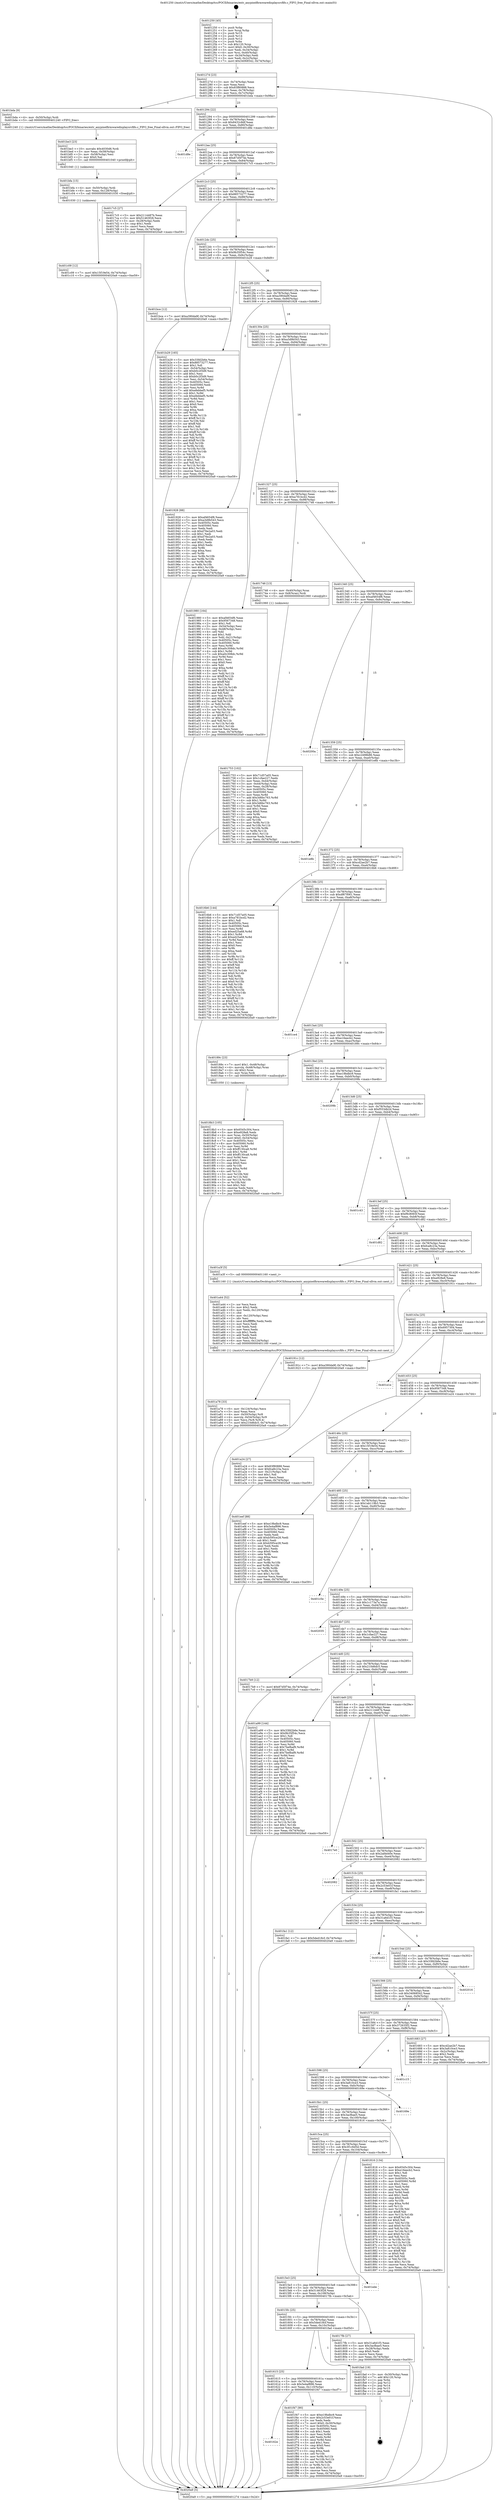 digraph "0x401250" {
  label = "0x401250 (/mnt/c/Users/mathe/Desktop/tcc/POCII/binaries/extr_anypixelfirmwaredisplaysrcfifo.c_FIFO_free_Final-ollvm.out::main(0))"
  labelloc = "t"
  node[shape=record]

  Entry [label="",width=0.3,height=0.3,shape=circle,fillcolor=black,style=filled]
  "0x40127d" [label="{
     0x40127d [23]\l
     | [instrs]\l
     &nbsp;&nbsp;0x40127d \<+3\>: mov -0x74(%rbp),%eax\l
     &nbsp;&nbsp;0x401280 \<+2\>: mov %eax,%ecx\l
     &nbsp;&nbsp;0x401282 \<+6\>: sub $0x83f80888,%ecx\l
     &nbsp;&nbsp;0x401288 \<+3\>: mov %eax,-0x78(%rbp)\l
     &nbsp;&nbsp;0x40128b \<+3\>: mov %ecx,-0x7c(%rbp)\l
     &nbsp;&nbsp;0x40128e \<+6\>: je 0000000000401bda \<main+0x98a\>\l
  }"]
  "0x401bda" [label="{
     0x401bda [9]\l
     | [instrs]\l
     &nbsp;&nbsp;0x401bda \<+4\>: mov -0x50(%rbp),%rdi\l
     &nbsp;&nbsp;0x401bde \<+5\>: call 0000000000401240 \<FIFO_free\>\l
     | [calls]\l
     &nbsp;&nbsp;0x401240 \{1\} (/mnt/c/Users/mathe/Desktop/tcc/POCII/binaries/extr_anypixelfirmwaredisplaysrcfifo.c_FIFO_free_Final-ollvm.out::FIFO_free)\l
  }"]
  "0x401294" [label="{
     0x401294 [22]\l
     | [instrs]\l
     &nbsp;&nbsp;0x401294 \<+5\>: jmp 0000000000401299 \<main+0x49\>\l
     &nbsp;&nbsp;0x401299 \<+3\>: mov -0x78(%rbp),%eax\l
     &nbsp;&nbsp;0x40129c \<+5\>: sub $0x8432c8df,%eax\l
     &nbsp;&nbsp;0x4012a1 \<+3\>: mov %eax,-0x80(%rbp)\l
     &nbsp;&nbsp;0x4012a4 \<+6\>: je 0000000000401d8e \<main+0xb3e\>\l
  }"]
  Exit [label="",width=0.3,height=0.3,shape=circle,fillcolor=black,style=filled,peripheries=2]
  "0x401d8e" [label="{
     0x401d8e\l
  }", style=dashed]
  "0x4012aa" [label="{
     0x4012aa [25]\l
     | [instrs]\l
     &nbsp;&nbsp;0x4012aa \<+5\>: jmp 00000000004012af \<main+0x5f\>\l
     &nbsp;&nbsp;0x4012af \<+3\>: mov -0x78(%rbp),%eax\l
     &nbsp;&nbsp;0x4012b2 \<+5\>: sub $0x87d5f74e,%eax\l
     &nbsp;&nbsp;0x4012b7 \<+6\>: mov %eax,-0x84(%rbp)\l
     &nbsp;&nbsp;0x4012bd \<+6\>: je 00000000004017c5 \<main+0x575\>\l
  }"]
  "0x40162e" [label="{
     0x40162e\l
  }", style=dashed]
  "0x4017c5" [label="{
     0x4017c5 [27]\l
     | [instrs]\l
     &nbsp;&nbsp;0x4017c5 \<+5\>: mov $0x2114487b,%eax\l
     &nbsp;&nbsp;0x4017ca \<+5\>: mov $0x51463f28,%ecx\l
     &nbsp;&nbsp;0x4017cf \<+3\>: mov -0x28(%rbp),%edx\l
     &nbsp;&nbsp;0x4017d2 \<+3\>: cmp $0x1,%edx\l
     &nbsp;&nbsp;0x4017d5 \<+3\>: cmovl %ecx,%eax\l
     &nbsp;&nbsp;0x4017d8 \<+3\>: mov %eax,-0x74(%rbp)\l
     &nbsp;&nbsp;0x4017db \<+5\>: jmp 00000000004020a9 \<main+0xe59\>\l
  }"]
  "0x4012c3" [label="{
     0x4012c3 [25]\l
     | [instrs]\l
     &nbsp;&nbsp;0x4012c3 \<+5\>: jmp 00000000004012c8 \<main+0x78\>\l
     &nbsp;&nbsp;0x4012c8 \<+3\>: mov -0x78(%rbp),%eax\l
     &nbsp;&nbsp;0x4012cb \<+5\>: sub $0x88573277,%eax\l
     &nbsp;&nbsp;0x4012d0 \<+6\>: mov %eax,-0x88(%rbp)\l
     &nbsp;&nbsp;0x4012d6 \<+6\>: je 0000000000401bce \<main+0x97e\>\l
  }"]
  "0x401f47" [label="{
     0x401f47 [90]\l
     | [instrs]\l
     &nbsp;&nbsp;0x401f47 \<+5\>: mov $0xe19bdbc9,%eax\l
     &nbsp;&nbsp;0x401f4c \<+5\>: mov $0x2c53e01f,%ecx\l
     &nbsp;&nbsp;0x401f51 \<+2\>: xor %edx,%edx\l
     &nbsp;&nbsp;0x401f53 \<+7\>: movl $0x0,-0x30(%rbp)\l
     &nbsp;&nbsp;0x401f5a \<+7\>: mov 0x40505c,%esi\l
     &nbsp;&nbsp;0x401f61 \<+7\>: mov 0x405060,%edi\l
     &nbsp;&nbsp;0x401f68 \<+3\>: sub $0x1,%edx\l
     &nbsp;&nbsp;0x401f6b \<+3\>: mov %esi,%r8d\l
     &nbsp;&nbsp;0x401f6e \<+3\>: add %edx,%r8d\l
     &nbsp;&nbsp;0x401f71 \<+4\>: imul %r8d,%esi\l
     &nbsp;&nbsp;0x401f75 \<+3\>: and $0x1,%esi\l
     &nbsp;&nbsp;0x401f78 \<+3\>: cmp $0x0,%esi\l
     &nbsp;&nbsp;0x401f7b \<+4\>: sete %r9b\l
     &nbsp;&nbsp;0x401f7f \<+3\>: cmp $0xa,%edi\l
     &nbsp;&nbsp;0x401f82 \<+4\>: setl %r10b\l
     &nbsp;&nbsp;0x401f86 \<+3\>: mov %r9b,%r11b\l
     &nbsp;&nbsp;0x401f89 \<+3\>: and %r10b,%r11b\l
     &nbsp;&nbsp;0x401f8c \<+3\>: xor %r10b,%r9b\l
     &nbsp;&nbsp;0x401f8f \<+3\>: or %r9b,%r11b\l
     &nbsp;&nbsp;0x401f92 \<+4\>: test $0x1,%r11b\l
     &nbsp;&nbsp;0x401f96 \<+3\>: cmovne %ecx,%eax\l
     &nbsp;&nbsp;0x401f99 \<+3\>: mov %eax,-0x74(%rbp)\l
     &nbsp;&nbsp;0x401f9c \<+5\>: jmp 00000000004020a9 \<main+0xe59\>\l
  }"]
  "0x401bce" [label="{
     0x401bce [12]\l
     | [instrs]\l
     &nbsp;&nbsp;0x401bce \<+7\>: movl $0xa390da9f,-0x74(%rbp)\l
     &nbsp;&nbsp;0x401bd5 \<+5\>: jmp 00000000004020a9 \<main+0xe59\>\l
  }"]
  "0x4012dc" [label="{
     0x4012dc [25]\l
     | [instrs]\l
     &nbsp;&nbsp;0x4012dc \<+5\>: jmp 00000000004012e1 \<main+0x91\>\l
     &nbsp;&nbsp;0x4012e1 \<+3\>: mov -0x78(%rbp),%eax\l
     &nbsp;&nbsp;0x4012e4 \<+5\>: sub $0x9b35f54c,%eax\l
     &nbsp;&nbsp;0x4012e9 \<+6\>: mov %eax,-0x8c(%rbp)\l
     &nbsp;&nbsp;0x4012ef \<+6\>: je 0000000000401b29 \<main+0x8d9\>\l
  }"]
  "0x401615" [label="{
     0x401615 [25]\l
     | [instrs]\l
     &nbsp;&nbsp;0x401615 \<+5\>: jmp 000000000040161a \<main+0x3ca\>\l
     &nbsp;&nbsp;0x40161a \<+3\>: mov -0x78(%rbp),%eax\l
     &nbsp;&nbsp;0x40161d \<+5\>: sub $0x5e4af896,%eax\l
     &nbsp;&nbsp;0x401622 \<+6\>: mov %eax,-0x110(%rbp)\l
     &nbsp;&nbsp;0x401628 \<+6\>: je 0000000000401f47 \<main+0xcf7\>\l
  }"]
  "0x401b29" [label="{
     0x401b29 [165]\l
     | [instrs]\l
     &nbsp;&nbsp;0x401b29 \<+5\>: mov $0x33fd2b6e,%eax\l
     &nbsp;&nbsp;0x401b2e \<+5\>: mov $0x88573277,%ecx\l
     &nbsp;&nbsp;0x401b33 \<+2\>: mov $0x1,%dl\l
     &nbsp;&nbsp;0x401b35 \<+3\>: mov -0x54(%rbp),%esi\l
     &nbsp;&nbsp;0x401b38 \<+6\>: add $0xb0c2f3d9,%esi\l
     &nbsp;&nbsp;0x401b3e \<+3\>: add $0x1,%esi\l
     &nbsp;&nbsp;0x401b41 \<+6\>: sub $0xb0c2f3d9,%esi\l
     &nbsp;&nbsp;0x401b47 \<+3\>: mov %esi,-0x54(%rbp)\l
     &nbsp;&nbsp;0x401b4a \<+7\>: mov 0x40505c,%esi\l
     &nbsp;&nbsp;0x401b51 \<+7\>: mov 0x405060,%edi\l
     &nbsp;&nbsp;0x401b58 \<+3\>: mov %esi,%r8d\l
     &nbsp;&nbsp;0x401b5b \<+7\>: add $0xefebbef5,%r8d\l
     &nbsp;&nbsp;0x401b62 \<+4\>: sub $0x1,%r8d\l
     &nbsp;&nbsp;0x401b66 \<+7\>: sub $0xefebbef5,%r8d\l
     &nbsp;&nbsp;0x401b6d \<+4\>: imul %r8d,%esi\l
     &nbsp;&nbsp;0x401b71 \<+3\>: and $0x1,%esi\l
     &nbsp;&nbsp;0x401b74 \<+3\>: cmp $0x0,%esi\l
     &nbsp;&nbsp;0x401b77 \<+4\>: sete %r9b\l
     &nbsp;&nbsp;0x401b7b \<+3\>: cmp $0xa,%edi\l
     &nbsp;&nbsp;0x401b7e \<+4\>: setl %r10b\l
     &nbsp;&nbsp;0x401b82 \<+3\>: mov %r9b,%r11b\l
     &nbsp;&nbsp;0x401b85 \<+4\>: xor $0xff,%r11b\l
     &nbsp;&nbsp;0x401b89 \<+3\>: mov %r10b,%bl\l
     &nbsp;&nbsp;0x401b8c \<+3\>: xor $0xff,%bl\l
     &nbsp;&nbsp;0x401b8f \<+3\>: xor $0x1,%dl\l
     &nbsp;&nbsp;0x401b92 \<+3\>: mov %r11b,%r14b\l
     &nbsp;&nbsp;0x401b95 \<+4\>: and $0xff,%r14b\l
     &nbsp;&nbsp;0x401b99 \<+3\>: and %dl,%r9b\l
     &nbsp;&nbsp;0x401b9c \<+3\>: mov %bl,%r15b\l
     &nbsp;&nbsp;0x401b9f \<+4\>: and $0xff,%r15b\l
     &nbsp;&nbsp;0x401ba3 \<+3\>: and %dl,%r10b\l
     &nbsp;&nbsp;0x401ba6 \<+3\>: or %r9b,%r14b\l
     &nbsp;&nbsp;0x401ba9 \<+3\>: or %r10b,%r15b\l
     &nbsp;&nbsp;0x401bac \<+3\>: xor %r15b,%r14b\l
     &nbsp;&nbsp;0x401baf \<+3\>: or %bl,%r11b\l
     &nbsp;&nbsp;0x401bb2 \<+4\>: xor $0xff,%r11b\l
     &nbsp;&nbsp;0x401bb6 \<+3\>: or $0x1,%dl\l
     &nbsp;&nbsp;0x401bb9 \<+3\>: and %dl,%r11b\l
     &nbsp;&nbsp;0x401bbc \<+3\>: or %r11b,%r14b\l
     &nbsp;&nbsp;0x401bbf \<+4\>: test $0x1,%r14b\l
     &nbsp;&nbsp;0x401bc3 \<+3\>: cmovne %ecx,%eax\l
     &nbsp;&nbsp;0x401bc6 \<+3\>: mov %eax,-0x74(%rbp)\l
     &nbsp;&nbsp;0x401bc9 \<+5\>: jmp 00000000004020a9 \<main+0xe59\>\l
  }"]
  "0x4012f5" [label="{
     0x4012f5 [25]\l
     | [instrs]\l
     &nbsp;&nbsp;0x4012f5 \<+5\>: jmp 00000000004012fa \<main+0xaa\>\l
     &nbsp;&nbsp;0x4012fa \<+3\>: mov -0x78(%rbp),%eax\l
     &nbsp;&nbsp;0x4012fd \<+5\>: sub $0xa390da9f,%eax\l
     &nbsp;&nbsp;0x401302 \<+6\>: mov %eax,-0x90(%rbp)\l
     &nbsp;&nbsp;0x401308 \<+6\>: je 0000000000401928 \<main+0x6d8\>\l
  }"]
  "0x401fad" [label="{
     0x401fad [19]\l
     | [instrs]\l
     &nbsp;&nbsp;0x401fad \<+3\>: mov -0x30(%rbp),%eax\l
     &nbsp;&nbsp;0x401fb0 \<+7\>: add $0x120,%rsp\l
     &nbsp;&nbsp;0x401fb7 \<+1\>: pop %rbx\l
     &nbsp;&nbsp;0x401fb8 \<+2\>: pop %r12\l
     &nbsp;&nbsp;0x401fba \<+2\>: pop %r14\l
     &nbsp;&nbsp;0x401fbc \<+2\>: pop %r15\l
     &nbsp;&nbsp;0x401fbe \<+1\>: pop %rbp\l
     &nbsp;&nbsp;0x401fbf \<+1\>: ret\l
  }"]
  "0x401928" [label="{
     0x401928 [88]\l
     | [instrs]\l
     &nbsp;&nbsp;0x401928 \<+5\>: mov $0xaf4654f6,%eax\l
     &nbsp;&nbsp;0x40192d \<+5\>: mov $0xa3d9b543,%ecx\l
     &nbsp;&nbsp;0x401932 \<+7\>: mov 0x40505c,%edx\l
     &nbsp;&nbsp;0x401939 \<+7\>: mov 0x405060,%esi\l
     &nbsp;&nbsp;0x401940 \<+2\>: mov %edx,%edi\l
     &nbsp;&nbsp;0x401942 \<+6\>: sub $0xd76e2a03,%edi\l
     &nbsp;&nbsp;0x401948 \<+3\>: sub $0x1,%edi\l
     &nbsp;&nbsp;0x40194b \<+6\>: add $0xd76e2a03,%edi\l
     &nbsp;&nbsp;0x401951 \<+3\>: imul %edi,%edx\l
     &nbsp;&nbsp;0x401954 \<+3\>: and $0x1,%edx\l
     &nbsp;&nbsp;0x401957 \<+3\>: cmp $0x0,%edx\l
     &nbsp;&nbsp;0x40195a \<+4\>: sete %r8b\l
     &nbsp;&nbsp;0x40195e \<+3\>: cmp $0xa,%esi\l
     &nbsp;&nbsp;0x401961 \<+4\>: setl %r9b\l
     &nbsp;&nbsp;0x401965 \<+3\>: mov %r8b,%r10b\l
     &nbsp;&nbsp;0x401968 \<+3\>: and %r9b,%r10b\l
     &nbsp;&nbsp;0x40196b \<+3\>: xor %r9b,%r8b\l
     &nbsp;&nbsp;0x40196e \<+3\>: or %r8b,%r10b\l
     &nbsp;&nbsp;0x401971 \<+4\>: test $0x1,%r10b\l
     &nbsp;&nbsp;0x401975 \<+3\>: cmovne %ecx,%eax\l
     &nbsp;&nbsp;0x401978 \<+3\>: mov %eax,-0x74(%rbp)\l
     &nbsp;&nbsp;0x40197b \<+5\>: jmp 00000000004020a9 \<main+0xe59\>\l
  }"]
  "0x40130e" [label="{
     0x40130e [25]\l
     | [instrs]\l
     &nbsp;&nbsp;0x40130e \<+5\>: jmp 0000000000401313 \<main+0xc3\>\l
     &nbsp;&nbsp;0x401313 \<+3\>: mov -0x78(%rbp),%eax\l
     &nbsp;&nbsp;0x401316 \<+5\>: sub $0xa3d9b543,%eax\l
     &nbsp;&nbsp;0x40131b \<+6\>: mov %eax,-0x94(%rbp)\l
     &nbsp;&nbsp;0x401321 \<+6\>: je 0000000000401980 \<main+0x730\>\l
  }"]
  "0x401c09" [label="{
     0x401c09 [12]\l
     | [instrs]\l
     &nbsp;&nbsp;0x401c09 \<+7\>: movl $0x15f19e54,-0x74(%rbp)\l
     &nbsp;&nbsp;0x401c10 \<+5\>: jmp 00000000004020a9 \<main+0xe59\>\l
  }"]
  "0x401980" [label="{
     0x401980 [164]\l
     | [instrs]\l
     &nbsp;&nbsp;0x401980 \<+5\>: mov $0xaf4654f6,%eax\l
     &nbsp;&nbsp;0x401985 \<+5\>: mov $0x9567348,%ecx\l
     &nbsp;&nbsp;0x40198a \<+2\>: mov $0x1,%dl\l
     &nbsp;&nbsp;0x40198c \<+3\>: mov -0x54(%rbp),%esi\l
     &nbsp;&nbsp;0x40198f \<+3\>: cmp -0x48(%rbp),%esi\l
     &nbsp;&nbsp;0x401992 \<+4\>: setl %dil\l
     &nbsp;&nbsp;0x401996 \<+4\>: and $0x1,%dil\l
     &nbsp;&nbsp;0x40199a \<+4\>: mov %dil,-0x21(%rbp)\l
     &nbsp;&nbsp;0x40199e \<+7\>: mov 0x40505c,%esi\l
     &nbsp;&nbsp;0x4019a5 \<+8\>: mov 0x405060,%r8d\l
     &nbsp;&nbsp;0x4019ad \<+3\>: mov %esi,%r9d\l
     &nbsp;&nbsp;0x4019b0 \<+7\>: add $0xa0c308dc,%r9d\l
     &nbsp;&nbsp;0x4019b7 \<+4\>: sub $0x1,%r9d\l
     &nbsp;&nbsp;0x4019bb \<+7\>: sub $0xa0c308dc,%r9d\l
     &nbsp;&nbsp;0x4019c2 \<+4\>: imul %r9d,%esi\l
     &nbsp;&nbsp;0x4019c6 \<+3\>: and $0x1,%esi\l
     &nbsp;&nbsp;0x4019c9 \<+3\>: cmp $0x0,%esi\l
     &nbsp;&nbsp;0x4019cc \<+4\>: sete %dil\l
     &nbsp;&nbsp;0x4019d0 \<+4\>: cmp $0xa,%r8d\l
     &nbsp;&nbsp;0x4019d4 \<+4\>: setl %r10b\l
     &nbsp;&nbsp;0x4019d8 \<+3\>: mov %dil,%r11b\l
     &nbsp;&nbsp;0x4019db \<+4\>: xor $0xff,%r11b\l
     &nbsp;&nbsp;0x4019df \<+3\>: mov %r10b,%bl\l
     &nbsp;&nbsp;0x4019e2 \<+3\>: xor $0xff,%bl\l
     &nbsp;&nbsp;0x4019e5 \<+3\>: xor $0x1,%dl\l
     &nbsp;&nbsp;0x4019e8 \<+3\>: mov %r11b,%r14b\l
     &nbsp;&nbsp;0x4019eb \<+4\>: and $0xff,%r14b\l
     &nbsp;&nbsp;0x4019ef \<+3\>: and %dl,%dil\l
     &nbsp;&nbsp;0x4019f2 \<+3\>: mov %bl,%r15b\l
     &nbsp;&nbsp;0x4019f5 \<+4\>: and $0xff,%r15b\l
     &nbsp;&nbsp;0x4019f9 \<+3\>: and %dl,%r10b\l
     &nbsp;&nbsp;0x4019fc \<+3\>: or %dil,%r14b\l
     &nbsp;&nbsp;0x4019ff \<+3\>: or %r10b,%r15b\l
     &nbsp;&nbsp;0x401a02 \<+3\>: xor %r15b,%r14b\l
     &nbsp;&nbsp;0x401a05 \<+3\>: or %bl,%r11b\l
     &nbsp;&nbsp;0x401a08 \<+4\>: xor $0xff,%r11b\l
     &nbsp;&nbsp;0x401a0c \<+3\>: or $0x1,%dl\l
     &nbsp;&nbsp;0x401a0f \<+3\>: and %dl,%r11b\l
     &nbsp;&nbsp;0x401a12 \<+3\>: or %r11b,%r14b\l
     &nbsp;&nbsp;0x401a15 \<+4\>: test $0x1,%r14b\l
     &nbsp;&nbsp;0x401a19 \<+3\>: cmovne %ecx,%eax\l
     &nbsp;&nbsp;0x401a1c \<+3\>: mov %eax,-0x74(%rbp)\l
     &nbsp;&nbsp;0x401a1f \<+5\>: jmp 00000000004020a9 \<main+0xe59\>\l
  }"]
  "0x401327" [label="{
     0x401327 [25]\l
     | [instrs]\l
     &nbsp;&nbsp;0x401327 \<+5\>: jmp 000000000040132c \<main+0xdc\>\l
     &nbsp;&nbsp;0x40132c \<+3\>: mov -0x78(%rbp),%eax\l
     &nbsp;&nbsp;0x40132f \<+5\>: sub $0xa781bcd2,%eax\l
     &nbsp;&nbsp;0x401334 \<+6\>: mov %eax,-0x98(%rbp)\l
     &nbsp;&nbsp;0x40133a \<+6\>: je 0000000000401746 \<main+0x4f6\>\l
  }"]
  "0x401bfa" [label="{
     0x401bfa [15]\l
     | [instrs]\l
     &nbsp;&nbsp;0x401bfa \<+4\>: mov -0x50(%rbp),%rdi\l
     &nbsp;&nbsp;0x401bfe \<+6\>: mov %eax,-0x128(%rbp)\l
     &nbsp;&nbsp;0x401c04 \<+5\>: call 0000000000401030 \<free@plt\>\l
     | [calls]\l
     &nbsp;&nbsp;0x401030 \{1\} (unknown)\l
  }"]
  "0x401746" [label="{
     0x401746 [13]\l
     | [instrs]\l
     &nbsp;&nbsp;0x401746 \<+4\>: mov -0x40(%rbp),%rax\l
     &nbsp;&nbsp;0x40174a \<+4\>: mov 0x8(%rax),%rdi\l
     &nbsp;&nbsp;0x40174e \<+5\>: call 0000000000401060 \<atoi@plt\>\l
     | [calls]\l
     &nbsp;&nbsp;0x401060 \{1\} (unknown)\l
  }"]
  "0x401340" [label="{
     0x401340 [25]\l
     | [instrs]\l
     &nbsp;&nbsp;0x401340 \<+5\>: jmp 0000000000401345 \<main+0xf5\>\l
     &nbsp;&nbsp;0x401345 \<+3\>: mov -0x78(%rbp),%eax\l
     &nbsp;&nbsp;0x401348 \<+5\>: sub $0xaf4654f6,%eax\l
     &nbsp;&nbsp;0x40134d \<+6\>: mov %eax,-0x9c(%rbp)\l
     &nbsp;&nbsp;0x401353 \<+6\>: je 000000000040200a \<main+0xdba\>\l
  }"]
  "0x401be3" [label="{
     0x401be3 [23]\l
     | [instrs]\l
     &nbsp;&nbsp;0x401be3 \<+10\>: movabs $0x4030d6,%rdi\l
     &nbsp;&nbsp;0x401bed \<+3\>: mov %eax,-0x58(%rbp)\l
     &nbsp;&nbsp;0x401bf0 \<+3\>: mov -0x58(%rbp),%esi\l
     &nbsp;&nbsp;0x401bf3 \<+2\>: mov $0x0,%al\l
     &nbsp;&nbsp;0x401bf5 \<+5\>: call 0000000000401040 \<printf@plt\>\l
     | [calls]\l
     &nbsp;&nbsp;0x401040 \{1\} (unknown)\l
  }"]
  "0x40200a" [label="{
     0x40200a\l
  }", style=dashed]
  "0x401359" [label="{
     0x401359 [25]\l
     | [instrs]\l
     &nbsp;&nbsp;0x401359 \<+5\>: jmp 000000000040135e \<main+0x10e\>\l
     &nbsp;&nbsp;0x40135e \<+3\>: mov -0x78(%rbp),%eax\l
     &nbsp;&nbsp;0x401361 \<+5\>: sub $0xc2498b86,%eax\l
     &nbsp;&nbsp;0x401366 \<+6\>: mov %eax,-0xa0(%rbp)\l
     &nbsp;&nbsp;0x40136c \<+6\>: je 0000000000401e8b \<main+0xc3b\>\l
  }"]
  "0x401a78" [label="{
     0x401a78 [33]\l
     | [instrs]\l
     &nbsp;&nbsp;0x401a78 \<+6\>: mov -0x124(%rbp),%ecx\l
     &nbsp;&nbsp;0x401a7e \<+3\>: imul %eax,%ecx\l
     &nbsp;&nbsp;0x401a81 \<+4\>: mov -0x50(%rbp),%r8\l
     &nbsp;&nbsp;0x401a85 \<+4\>: movslq -0x54(%rbp),%r9\l
     &nbsp;&nbsp;0x401a89 \<+4\>: mov %ecx,(%r8,%r9,4)\l
     &nbsp;&nbsp;0x401a8d \<+7\>: movl $0x210d6dc5,-0x74(%rbp)\l
     &nbsp;&nbsp;0x401a94 \<+5\>: jmp 00000000004020a9 \<main+0xe59\>\l
  }"]
  "0x401e8b" [label="{
     0x401e8b\l
  }", style=dashed]
  "0x401372" [label="{
     0x401372 [25]\l
     | [instrs]\l
     &nbsp;&nbsp;0x401372 \<+5\>: jmp 0000000000401377 \<main+0x127\>\l
     &nbsp;&nbsp;0x401377 \<+3\>: mov -0x78(%rbp),%eax\l
     &nbsp;&nbsp;0x40137a \<+5\>: sub $0xcd2ae2b7,%eax\l
     &nbsp;&nbsp;0x40137f \<+6\>: mov %eax,-0xa4(%rbp)\l
     &nbsp;&nbsp;0x401385 \<+6\>: je 00000000004016b6 \<main+0x466\>\l
  }"]
  "0x401a44" [label="{
     0x401a44 [52]\l
     | [instrs]\l
     &nbsp;&nbsp;0x401a44 \<+2\>: xor %ecx,%ecx\l
     &nbsp;&nbsp;0x401a46 \<+5\>: mov $0x2,%edx\l
     &nbsp;&nbsp;0x401a4b \<+6\>: mov %edx,-0x120(%rbp)\l
     &nbsp;&nbsp;0x401a51 \<+1\>: cltd\l
     &nbsp;&nbsp;0x401a52 \<+6\>: mov -0x120(%rbp),%esi\l
     &nbsp;&nbsp;0x401a58 \<+2\>: idiv %esi\l
     &nbsp;&nbsp;0x401a5a \<+6\>: imul $0xfffffffe,%edx,%edx\l
     &nbsp;&nbsp;0x401a60 \<+2\>: mov %ecx,%edi\l
     &nbsp;&nbsp;0x401a62 \<+2\>: sub %edx,%edi\l
     &nbsp;&nbsp;0x401a64 \<+2\>: mov %ecx,%edx\l
     &nbsp;&nbsp;0x401a66 \<+3\>: sub $0x1,%edx\l
     &nbsp;&nbsp;0x401a69 \<+2\>: add %edx,%edi\l
     &nbsp;&nbsp;0x401a6b \<+2\>: sub %edi,%ecx\l
     &nbsp;&nbsp;0x401a6d \<+6\>: mov %ecx,-0x124(%rbp)\l
     &nbsp;&nbsp;0x401a73 \<+5\>: call 0000000000401160 \<next_i\>\l
     | [calls]\l
     &nbsp;&nbsp;0x401160 \{1\} (/mnt/c/Users/mathe/Desktop/tcc/POCII/binaries/extr_anypixelfirmwaredisplaysrcfifo.c_FIFO_free_Final-ollvm.out::next_i)\l
  }"]
  "0x4016b6" [label="{
     0x4016b6 [144]\l
     | [instrs]\l
     &nbsp;&nbsp;0x4016b6 \<+5\>: mov $0x71d57a05,%eax\l
     &nbsp;&nbsp;0x4016bb \<+5\>: mov $0xa781bcd2,%ecx\l
     &nbsp;&nbsp;0x4016c0 \<+2\>: mov $0x1,%dl\l
     &nbsp;&nbsp;0x4016c2 \<+7\>: mov 0x40505c,%esi\l
     &nbsp;&nbsp;0x4016c9 \<+7\>: mov 0x405060,%edi\l
     &nbsp;&nbsp;0x4016d0 \<+3\>: mov %esi,%r8d\l
     &nbsp;&nbsp;0x4016d3 \<+7\>: sub $0xed25a68,%r8d\l
     &nbsp;&nbsp;0x4016da \<+4\>: sub $0x1,%r8d\l
     &nbsp;&nbsp;0x4016de \<+7\>: add $0xed25a68,%r8d\l
     &nbsp;&nbsp;0x4016e5 \<+4\>: imul %r8d,%esi\l
     &nbsp;&nbsp;0x4016e9 \<+3\>: and $0x1,%esi\l
     &nbsp;&nbsp;0x4016ec \<+3\>: cmp $0x0,%esi\l
     &nbsp;&nbsp;0x4016ef \<+4\>: sete %r9b\l
     &nbsp;&nbsp;0x4016f3 \<+3\>: cmp $0xa,%edi\l
     &nbsp;&nbsp;0x4016f6 \<+4\>: setl %r10b\l
     &nbsp;&nbsp;0x4016fa \<+3\>: mov %r9b,%r11b\l
     &nbsp;&nbsp;0x4016fd \<+4\>: xor $0xff,%r11b\l
     &nbsp;&nbsp;0x401701 \<+3\>: mov %r10b,%bl\l
     &nbsp;&nbsp;0x401704 \<+3\>: xor $0xff,%bl\l
     &nbsp;&nbsp;0x401707 \<+3\>: xor $0x0,%dl\l
     &nbsp;&nbsp;0x40170a \<+3\>: mov %r11b,%r14b\l
     &nbsp;&nbsp;0x40170d \<+4\>: and $0x0,%r14b\l
     &nbsp;&nbsp;0x401711 \<+3\>: and %dl,%r9b\l
     &nbsp;&nbsp;0x401714 \<+3\>: mov %bl,%r15b\l
     &nbsp;&nbsp;0x401717 \<+4\>: and $0x0,%r15b\l
     &nbsp;&nbsp;0x40171b \<+3\>: and %dl,%r10b\l
     &nbsp;&nbsp;0x40171e \<+3\>: or %r9b,%r14b\l
     &nbsp;&nbsp;0x401721 \<+3\>: or %r10b,%r15b\l
     &nbsp;&nbsp;0x401724 \<+3\>: xor %r15b,%r14b\l
     &nbsp;&nbsp;0x401727 \<+3\>: or %bl,%r11b\l
     &nbsp;&nbsp;0x40172a \<+4\>: xor $0xff,%r11b\l
     &nbsp;&nbsp;0x40172e \<+3\>: or $0x0,%dl\l
     &nbsp;&nbsp;0x401731 \<+3\>: and %dl,%r11b\l
     &nbsp;&nbsp;0x401734 \<+3\>: or %r11b,%r14b\l
     &nbsp;&nbsp;0x401737 \<+4\>: test $0x1,%r14b\l
     &nbsp;&nbsp;0x40173b \<+3\>: cmovne %ecx,%eax\l
     &nbsp;&nbsp;0x40173e \<+3\>: mov %eax,-0x74(%rbp)\l
     &nbsp;&nbsp;0x401741 \<+5\>: jmp 00000000004020a9 \<main+0xe59\>\l
  }"]
  "0x40138b" [label="{
     0x40138b [25]\l
     | [instrs]\l
     &nbsp;&nbsp;0x40138b \<+5\>: jmp 0000000000401390 \<main+0x140\>\l
     &nbsp;&nbsp;0x401390 \<+3\>: mov -0x78(%rbp),%eax\l
     &nbsp;&nbsp;0x401393 \<+5\>: sub $0xdf67f061,%eax\l
     &nbsp;&nbsp;0x401398 \<+6\>: mov %eax,-0xa8(%rbp)\l
     &nbsp;&nbsp;0x40139e \<+6\>: je 0000000000401ce4 \<main+0xa94\>\l
  }"]
  "0x4018b3" [label="{
     0x4018b3 [105]\l
     | [instrs]\l
     &nbsp;&nbsp;0x4018b3 \<+5\>: mov $0x6545c304,%ecx\l
     &nbsp;&nbsp;0x4018b8 \<+5\>: mov $0xe928e8,%edx\l
     &nbsp;&nbsp;0x4018bd \<+4\>: mov %rax,-0x50(%rbp)\l
     &nbsp;&nbsp;0x4018c1 \<+7\>: movl $0x0,-0x54(%rbp)\l
     &nbsp;&nbsp;0x4018c8 \<+7\>: mov 0x40505c,%esi\l
     &nbsp;&nbsp;0x4018cf \<+8\>: mov 0x405060,%r8d\l
     &nbsp;&nbsp;0x4018d7 \<+3\>: mov %esi,%r9d\l
     &nbsp;&nbsp;0x4018da \<+7\>: sub $0xff130ca8,%r9d\l
     &nbsp;&nbsp;0x4018e1 \<+4\>: sub $0x1,%r9d\l
     &nbsp;&nbsp;0x4018e5 \<+7\>: add $0xff130ca8,%r9d\l
     &nbsp;&nbsp;0x4018ec \<+4\>: imul %r9d,%esi\l
     &nbsp;&nbsp;0x4018f0 \<+3\>: and $0x1,%esi\l
     &nbsp;&nbsp;0x4018f3 \<+3\>: cmp $0x0,%esi\l
     &nbsp;&nbsp;0x4018f6 \<+4\>: sete %r10b\l
     &nbsp;&nbsp;0x4018fa \<+4\>: cmp $0xa,%r8d\l
     &nbsp;&nbsp;0x4018fe \<+4\>: setl %r11b\l
     &nbsp;&nbsp;0x401902 \<+3\>: mov %r10b,%bl\l
     &nbsp;&nbsp;0x401905 \<+3\>: and %r11b,%bl\l
     &nbsp;&nbsp;0x401908 \<+3\>: xor %r11b,%r10b\l
     &nbsp;&nbsp;0x40190b \<+3\>: or %r10b,%bl\l
     &nbsp;&nbsp;0x40190e \<+3\>: test $0x1,%bl\l
     &nbsp;&nbsp;0x401911 \<+3\>: cmovne %edx,%ecx\l
     &nbsp;&nbsp;0x401914 \<+3\>: mov %ecx,-0x74(%rbp)\l
     &nbsp;&nbsp;0x401917 \<+5\>: jmp 00000000004020a9 \<main+0xe59\>\l
  }"]
  "0x401ce4" [label="{
     0x401ce4\l
  }", style=dashed]
  "0x4013a4" [label="{
     0x4013a4 [25]\l
     | [instrs]\l
     &nbsp;&nbsp;0x4013a4 \<+5\>: jmp 00000000004013a9 \<main+0x159\>\l
     &nbsp;&nbsp;0x4013a9 \<+3\>: mov -0x78(%rbp),%eax\l
     &nbsp;&nbsp;0x4013ac \<+5\>: sub $0xe16eecb2,%eax\l
     &nbsp;&nbsp;0x4013b1 \<+6\>: mov %eax,-0xac(%rbp)\l
     &nbsp;&nbsp;0x4013b7 \<+6\>: je 000000000040189c \<main+0x64c\>\l
  }"]
  "0x4015fc" [label="{
     0x4015fc [25]\l
     | [instrs]\l
     &nbsp;&nbsp;0x4015fc \<+5\>: jmp 0000000000401601 \<main+0x3b1\>\l
     &nbsp;&nbsp;0x401601 \<+3\>: mov -0x78(%rbp),%eax\l
     &nbsp;&nbsp;0x401604 \<+5\>: sub $0x5ded18cf,%eax\l
     &nbsp;&nbsp;0x401609 \<+6\>: mov %eax,-0x10c(%rbp)\l
     &nbsp;&nbsp;0x40160f \<+6\>: je 0000000000401fad \<main+0xd5d\>\l
  }"]
  "0x40189c" [label="{
     0x40189c [23]\l
     | [instrs]\l
     &nbsp;&nbsp;0x40189c \<+7\>: movl $0x1,-0x48(%rbp)\l
     &nbsp;&nbsp;0x4018a3 \<+4\>: movslq -0x48(%rbp),%rax\l
     &nbsp;&nbsp;0x4018a7 \<+4\>: shl $0x2,%rax\l
     &nbsp;&nbsp;0x4018ab \<+3\>: mov %rax,%rdi\l
     &nbsp;&nbsp;0x4018ae \<+5\>: call 0000000000401050 \<malloc@plt\>\l
     | [calls]\l
     &nbsp;&nbsp;0x401050 \{1\} (unknown)\l
  }"]
  "0x4013bd" [label="{
     0x4013bd [25]\l
     | [instrs]\l
     &nbsp;&nbsp;0x4013bd \<+5\>: jmp 00000000004013c2 \<main+0x172\>\l
     &nbsp;&nbsp;0x4013c2 \<+3\>: mov -0x78(%rbp),%eax\l
     &nbsp;&nbsp;0x4013c5 \<+5\>: sub $0xe19bdbc9,%eax\l
     &nbsp;&nbsp;0x4013ca \<+6\>: mov %eax,-0xb0(%rbp)\l
     &nbsp;&nbsp;0x4013d0 \<+6\>: je 000000000040209b \<main+0xe4b\>\l
  }"]
  "0x4017fb" [label="{
     0x4017fb [27]\l
     | [instrs]\l
     &nbsp;&nbsp;0x4017fb \<+5\>: mov $0x31a6d1f3,%eax\l
     &nbsp;&nbsp;0x401800 \<+5\>: mov $0x3acfbae5,%ecx\l
     &nbsp;&nbsp;0x401805 \<+3\>: mov -0x28(%rbp),%edx\l
     &nbsp;&nbsp;0x401808 \<+3\>: cmp $0x0,%edx\l
     &nbsp;&nbsp;0x40180b \<+3\>: cmove %ecx,%eax\l
     &nbsp;&nbsp;0x40180e \<+3\>: mov %eax,-0x74(%rbp)\l
     &nbsp;&nbsp;0x401811 \<+5\>: jmp 00000000004020a9 \<main+0xe59\>\l
  }"]
  "0x40209b" [label="{
     0x40209b\l
  }", style=dashed]
  "0x4013d6" [label="{
     0x4013d6 [25]\l
     | [instrs]\l
     &nbsp;&nbsp;0x4013d6 \<+5\>: jmp 00000000004013db \<main+0x18b\>\l
     &nbsp;&nbsp;0x4013db \<+3\>: mov -0x78(%rbp),%eax\l
     &nbsp;&nbsp;0x4013de \<+5\>: sub $0xf553db2d,%eax\l
     &nbsp;&nbsp;0x4013e3 \<+6\>: mov %eax,-0xb4(%rbp)\l
     &nbsp;&nbsp;0x4013e9 \<+6\>: je 0000000000401c43 \<main+0x9f3\>\l
  }"]
  "0x4015e3" [label="{
     0x4015e3 [25]\l
     | [instrs]\l
     &nbsp;&nbsp;0x4015e3 \<+5\>: jmp 00000000004015e8 \<main+0x398\>\l
     &nbsp;&nbsp;0x4015e8 \<+3\>: mov -0x78(%rbp),%eax\l
     &nbsp;&nbsp;0x4015eb \<+5\>: sub $0x51463f28,%eax\l
     &nbsp;&nbsp;0x4015f0 \<+6\>: mov %eax,-0x108(%rbp)\l
     &nbsp;&nbsp;0x4015f6 \<+6\>: je 00000000004017fb \<main+0x5ab\>\l
  }"]
  "0x401c43" [label="{
     0x401c43\l
  }", style=dashed]
  "0x4013ef" [label="{
     0x4013ef [25]\l
     | [instrs]\l
     &nbsp;&nbsp;0x4013ef \<+5\>: jmp 00000000004013f4 \<main+0x1a4\>\l
     &nbsp;&nbsp;0x4013f4 \<+3\>: mov -0x78(%rbp),%eax\l
     &nbsp;&nbsp;0x4013f7 \<+5\>: sub $0xf9c8065f,%eax\l
     &nbsp;&nbsp;0x4013fc \<+6\>: mov %eax,-0xb8(%rbp)\l
     &nbsp;&nbsp;0x401402 \<+6\>: je 0000000000401d82 \<main+0xb32\>\l
  }"]
  "0x401ede" [label="{
     0x401ede\l
  }", style=dashed]
  "0x401d82" [label="{
     0x401d82\l
  }", style=dashed]
  "0x401408" [label="{
     0x401408 [25]\l
     | [instrs]\l
     &nbsp;&nbsp;0x401408 \<+5\>: jmp 000000000040140d \<main+0x1bd\>\l
     &nbsp;&nbsp;0x40140d \<+3\>: mov -0x78(%rbp),%eax\l
     &nbsp;&nbsp;0x401410 \<+5\>: sub $0xfca8c23a,%eax\l
     &nbsp;&nbsp;0x401415 \<+6\>: mov %eax,-0xbc(%rbp)\l
     &nbsp;&nbsp;0x40141b \<+6\>: je 0000000000401a3f \<main+0x7ef\>\l
  }"]
  "0x4015ca" [label="{
     0x4015ca [25]\l
     | [instrs]\l
     &nbsp;&nbsp;0x4015ca \<+5\>: jmp 00000000004015cf \<main+0x37f\>\l
     &nbsp;&nbsp;0x4015cf \<+3\>: mov -0x78(%rbp),%eax\l
     &nbsp;&nbsp;0x4015d2 \<+5\>: sub $0x3f1c6d5d,%eax\l
     &nbsp;&nbsp;0x4015d7 \<+6\>: mov %eax,-0x104(%rbp)\l
     &nbsp;&nbsp;0x4015dd \<+6\>: je 0000000000401ede \<main+0xc8e\>\l
  }"]
  "0x401a3f" [label="{
     0x401a3f [5]\l
     | [instrs]\l
     &nbsp;&nbsp;0x401a3f \<+5\>: call 0000000000401160 \<next_i\>\l
     | [calls]\l
     &nbsp;&nbsp;0x401160 \{1\} (/mnt/c/Users/mathe/Desktop/tcc/POCII/binaries/extr_anypixelfirmwaredisplaysrcfifo.c_FIFO_free_Final-ollvm.out::next_i)\l
  }"]
  "0x401421" [label="{
     0x401421 [25]\l
     | [instrs]\l
     &nbsp;&nbsp;0x401421 \<+5\>: jmp 0000000000401426 \<main+0x1d6\>\l
     &nbsp;&nbsp;0x401426 \<+3\>: mov -0x78(%rbp),%eax\l
     &nbsp;&nbsp;0x401429 \<+5\>: sub $0xe928e8,%eax\l
     &nbsp;&nbsp;0x40142e \<+6\>: mov %eax,-0xc0(%rbp)\l
     &nbsp;&nbsp;0x401434 \<+6\>: je 000000000040191c \<main+0x6cc\>\l
  }"]
  "0x401816" [label="{
     0x401816 [134]\l
     | [instrs]\l
     &nbsp;&nbsp;0x401816 \<+5\>: mov $0x6545c304,%eax\l
     &nbsp;&nbsp;0x40181b \<+5\>: mov $0xe16eecb2,%ecx\l
     &nbsp;&nbsp;0x401820 \<+2\>: mov $0x1,%dl\l
     &nbsp;&nbsp;0x401822 \<+2\>: xor %esi,%esi\l
     &nbsp;&nbsp;0x401824 \<+7\>: mov 0x40505c,%edi\l
     &nbsp;&nbsp;0x40182b \<+8\>: mov 0x405060,%r8d\l
     &nbsp;&nbsp;0x401833 \<+3\>: sub $0x1,%esi\l
     &nbsp;&nbsp;0x401836 \<+3\>: mov %edi,%r9d\l
     &nbsp;&nbsp;0x401839 \<+3\>: add %esi,%r9d\l
     &nbsp;&nbsp;0x40183c \<+4\>: imul %r9d,%edi\l
     &nbsp;&nbsp;0x401840 \<+3\>: and $0x1,%edi\l
     &nbsp;&nbsp;0x401843 \<+3\>: cmp $0x0,%edi\l
     &nbsp;&nbsp;0x401846 \<+4\>: sete %r10b\l
     &nbsp;&nbsp;0x40184a \<+4\>: cmp $0xa,%r8d\l
     &nbsp;&nbsp;0x40184e \<+4\>: setl %r11b\l
     &nbsp;&nbsp;0x401852 \<+3\>: mov %r10b,%bl\l
     &nbsp;&nbsp;0x401855 \<+3\>: xor $0xff,%bl\l
     &nbsp;&nbsp;0x401858 \<+3\>: mov %r11b,%r14b\l
     &nbsp;&nbsp;0x40185b \<+4\>: xor $0xff,%r14b\l
     &nbsp;&nbsp;0x40185f \<+3\>: xor $0x0,%dl\l
     &nbsp;&nbsp;0x401862 \<+3\>: mov %bl,%r15b\l
     &nbsp;&nbsp;0x401865 \<+4\>: and $0x0,%r15b\l
     &nbsp;&nbsp;0x401869 \<+3\>: and %dl,%r10b\l
     &nbsp;&nbsp;0x40186c \<+3\>: mov %r14b,%r12b\l
     &nbsp;&nbsp;0x40186f \<+4\>: and $0x0,%r12b\l
     &nbsp;&nbsp;0x401873 \<+3\>: and %dl,%r11b\l
     &nbsp;&nbsp;0x401876 \<+3\>: or %r10b,%r15b\l
     &nbsp;&nbsp;0x401879 \<+3\>: or %r11b,%r12b\l
     &nbsp;&nbsp;0x40187c \<+3\>: xor %r12b,%r15b\l
     &nbsp;&nbsp;0x40187f \<+3\>: or %r14b,%bl\l
     &nbsp;&nbsp;0x401882 \<+3\>: xor $0xff,%bl\l
     &nbsp;&nbsp;0x401885 \<+3\>: or $0x0,%dl\l
     &nbsp;&nbsp;0x401888 \<+2\>: and %dl,%bl\l
     &nbsp;&nbsp;0x40188a \<+3\>: or %bl,%r15b\l
     &nbsp;&nbsp;0x40188d \<+4\>: test $0x1,%r15b\l
     &nbsp;&nbsp;0x401891 \<+3\>: cmovne %ecx,%eax\l
     &nbsp;&nbsp;0x401894 \<+3\>: mov %eax,-0x74(%rbp)\l
     &nbsp;&nbsp;0x401897 \<+5\>: jmp 00000000004020a9 \<main+0xe59\>\l
  }"]
  "0x40191c" [label="{
     0x40191c [12]\l
     | [instrs]\l
     &nbsp;&nbsp;0x40191c \<+7\>: movl $0xa390da9f,-0x74(%rbp)\l
     &nbsp;&nbsp;0x401923 \<+5\>: jmp 00000000004020a9 \<main+0xe59\>\l
  }"]
  "0x40143a" [label="{
     0x40143a [25]\l
     | [instrs]\l
     &nbsp;&nbsp;0x40143a \<+5\>: jmp 000000000040143f \<main+0x1ef\>\l
     &nbsp;&nbsp;0x40143f \<+3\>: mov -0x78(%rbp),%eax\l
     &nbsp;&nbsp;0x401442 \<+5\>: sub $0x6957304,%eax\l
     &nbsp;&nbsp;0x401447 \<+6\>: mov %eax,-0xc4(%rbp)\l
     &nbsp;&nbsp;0x40144d \<+6\>: je 0000000000401e1e \<main+0xbce\>\l
  }"]
  "0x4015b1" [label="{
     0x4015b1 [25]\l
     | [instrs]\l
     &nbsp;&nbsp;0x4015b1 \<+5\>: jmp 00000000004015b6 \<main+0x366\>\l
     &nbsp;&nbsp;0x4015b6 \<+3\>: mov -0x78(%rbp),%eax\l
     &nbsp;&nbsp;0x4015b9 \<+5\>: sub $0x3acfbae5,%eax\l
     &nbsp;&nbsp;0x4015be \<+6\>: mov %eax,-0x100(%rbp)\l
     &nbsp;&nbsp;0x4015c4 \<+6\>: je 0000000000401816 \<main+0x5c6\>\l
  }"]
  "0x401e1e" [label="{
     0x401e1e\l
  }", style=dashed]
  "0x401453" [label="{
     0x401453 [25]\l
     | [instrs]\l
     &nbsp;&nbsp;0x401453 \<+5\>: jmp 0000000000401458 \<main+0x208\>\l
     &nbsp;&nbsp;0x401458 \<+3\>: mov -0x78(%rbp),%eax\l
     &nbsp;&nbsp;0x40145b \<+5\>: sub $0x9567348,%eax\l
     &nbsp;&nbsp;0x401460 \<+6\>: mov %eax,-0xc8(%rbp)\l
     &nbsp;&nbsp;0x401466 \<+6\>: je 0000000000401a24 \<main+0x7d4\>\l
  }"]
  "0x40169e" [label="{
     0x40169e\l
  }", style=dashed]
  "0x401a24" [label="{
     0x401a24 [27]\l
     | [instrs]\l
     &nbsp;&nbsp;0x401a24 \<+5\>: mov $0x83f80888,%eax\l
     &nbsp;&nbsp;0x401a29 \<+5\>: mov $0xfca8c23a,%ecx\l
     &nbsp;&nbsp;0x401a2e \<+3\>: mov -0x21(%rbp),%dl\l
     &nbsp;&nbsp;0x401a31 \<+3\>: test $0x1,%dl\l
     &nbsp;&nbsp;0x401a34 \<+3\>: cmovne %ecx,%eax\l
     &nbsp;&nbsp;0x401a37 \<+3\>: mov %eax,-0x74(%rbp)\l
     &nbsp;&nbsp;0x401a3a \<+5\>: jmp 00000000004020a9 \<main+0xe59\>\l
  }"]
  "0x40146c" [label="{
     0x40146c [25]\l
     | [instrs]\l
     &nbsp;&nbsp;0x40146c \<+5\>: jmp 0000000000401471 \<main+0x221\>\l
     &nbsp;&nbsp;0x401471 \<+3\>: mov -0x78(%rbp),%eax\l
     &nbsp;&nbsp;0x401474 \<+5\>: sub $0x15f19e54,%eax\l
     &nbsp;&nbsp;0x401479 \<+6\>: mov %eax,-0xcc(%rbp)\l
     &nbsp;&nbsp;0x40147f \<+6\>: je 0000000000401eef \<main+0xc9f\>\l
  }"]
  "0x401598" [label="{
     0x401598 [25]\l
     | [instrs]\l
     &nbsp;&nbsp;0x401598 \<+5\>: jmp 000000000040159d \<main+0x34d\>\l
     &nbsp;&nbsp;0x40159d \<+3\>: mov -0x78(%rbp),%eax\l
     &nbsp;&nbsp;0x4015a0 \<+5\>: sub $0x3a810ce3,%eax\l
     &nbsp;&nbsp;0x4015a5 \<+6\>: mov %eax,-0xfc(%rbp)\l
     &nbsp;&nbsp;0x4015ab \<+6\>: je 000000000040169e \<main+0x44e\>\l
  }"]
  "0x401eef" [label="{
     0x401eef [88]\l
     | [instrs]\l
     &nbsp;&nbsp;0x401eef \<+5\>: mov $0xe19bdbc9,%eax\l
     &nbsp;&nbsp;0x401ef4 \<+5\>: mov $0x5e4af896,%ecx\l
     &nbsp;&nbsp;0x401ef9 \<+7\>: mov 0x40505c,%edx\l
     &nbsp;&nbsp;0x401f00 \<+7\>: mov 0x405060,%esi\l
     &nbsp;&nbsp;0x401f07 \<+2\>: mov %edx,%edi\l
     &nbsp;&nbsp;0x401f09 \<+6\>: add $0xb595ce28,%edi\l
     &nbsp;&nbsp;0x401f0f \<+3\>: sub $0x1,%edi\l
     &nbsp;&nbsp;0x401f12 \<+6\>: sub $0xb595ce28,%edi\l
     &nbsp;&nbsp;0x401f18 \<+3\>: imul %edi,%edx\l
     &nbsp;&nbsp;0x401f1b \<+3\>: and $0x1,%edx\l
     &nbsp;&nbsp;0x401f1e \<+3\>: cmp $0x0,%edx\l
     &nbsp;&nbsp;0x401f21 \<+4\>: sete %r8b\l
     &nbsp;&nbsp;0x401f25 \<+3\>: cmp $0xa,%esi\l
     &nbsp;&nbsp;0x401f28 \<+4\>: setl %r9b\l
     &nbsp;&nbsp;0x401f2c \<+3\>: mov %r8b,%r10b\l
     &nbsp;&nbsp;0x401f2f \<+3\>: and %r9b,%r10b\l
     &nbsp;&nbsp;0x401f32 \<+3\>: xor %r9b,%r8b\l
     &nbsp;&nbsp;0x401f35 \<+3\>: or %r8b,%r10b\l
     &nbsp;&nbsp;0x401f38 \<+4\>: test $0x1,%r10b\l
     &nbsp;&nbsp;0x401f3c \<+3\>: cmovne %ecx,%eax\l
     &nbsp;&nbsp;0x401f3f \<+3\>: mov %eax,-0x74(%rbp)\l
     &nbsp;&nbsp;0x401f42 \<+5\>: jmp 00000000004020a9 \<main+0xe59\>\l
  }"]
  "0x401485" [label="{
     0x401485 [25]\l
     | [instrs]\l
     &nbsp;&nbsp;0x401485 \<+5\>: jmp 000000000040148a \<main+0x23a\>\l
     &nbsp;&nbsp;0x40148a \<+3\>: mov -0x78(%rbp),%eax\l
     &nbsp;&nbsp;0x40148d \<+5\>: sub $0x1ab119b3,%eax\l
     &nbsp;&nbsp;0x401492 \<+6\>: mov %eax,-0xd0(%rbp)\l
     &nbsp;&nbsp;0x401498 \<+6\>: je 0000000000401c5e \<main+0xa0e\>\l
  }"]
  "0x401c15" [label="{
     0x401c15\l
  }", style=dashed]
  "0x401c5e" [label="{
     0x401c5e\l
  }", style=dashed]
  "0x40149e" [label="{
     0x40149e [25]\l
     | [instrs]\l
     &nbsp;&nbsp;0x40149e \<+5\>: jmp 00000000004014a3 \<main+0x253\>\l
     &nbsp;&nbsp;0x4014a3 \<+3\>: mov -0x78(%rbp),%eax\l
     &nbsp;&nbsp;0x4014a6 \<+5\>: sub $0x1c173a7a,%eax\l
     &nbsp;&nbsp;0x4014ab \<+6\>: mov %eax,-0xd4(%rbp)\l
     &nbsp;&nbsp;0x4014b1 \<+6\>: je 0000000000402035 \<main+0xde5\>\l
  }"]
  "0x401753" [label="{
     0x401753 [102]\l
     | [instrs]\l
     &nbsp;&nbsp;0x401753 \<+5\>: mov $0x71d57a05,%ecx\l
     &nbsp;&nbsp;0x401758 \<+5\>: mov $0x1cfae227,%edx\l
     &nbsp;&nbsp;0x40175d \<+3\>: mov %eax,-0x44(%rbp)\l
     &nbsp;&nbsp;0x401760 \<+3\>: mov -0x44(%rbp),%eax\l
     &nbsp;&nbsp;0x401763 \<+3\>: mov %eax,-0x28(%rbp)\l
     &nbsp;&nbsp;0x401766 \<+7\>: mov 0x40505c,%eax\l
     &nbsp;&nbsp;0x40176d \<+7\>: mov 0x405060,%esi\l
     &nbsp;&nbsp;0x401774 \<+3\>: mov %eax,%r8d\l
     &nbsp;&nbsp;0x401777 \<+7\>: add $0x3d6bc763,%r8d\l
     &nbsp;&nbsp;0x40177e \<+4\>: sub $0x1,%r8d\l
     &nbsp;&nbsp;0x401782 \<+7\>: sub $0x3d6bc763,%r8d\l
     &nbsp;&nbsp;0x401789 \<+4\>: imul %r8d,%eax\l
     &nbsp;&nbsp;0x40178d \<+3\>: and $0x1,%eax\l
     &nbsp;&nbsp;0x401790 \<+3\>: cmp $0x0,%eax\l
     &nbsp;&nbsp;0x401793 \<+4\>: sete %r9b\l
     &nbsp;&nbsp;0x401797 \<+3\>: cmp $0xa,%esi\l
     &nbsp;&nbsp;0x40179a \<+4\>: setl %r10b\l
     &nbsp;&nbsp;0x40179e \<+3\>: mov %r9b,%r11b\l
     &nbsp;&nbsp;0x4017a1 \<+3\>: and %r10b,%r11b\l
     &nbsp;&nbsp;0x4017a4 \<+3\>: xor %r10b,%r9b\l
     &nbsp;&nbsp;0x4017a7 \<+3\>: or %r9b,%r11b\l
     &nbsp;&nbsp;0x4017aa \<+4\>: test $0x1,%r11b\l
     &nbsp;&nbsp;0x4017ae \<+3\>: cmovne %edx,%ecx\l
     &nbsp;&nbsp;0x4017b1 \<+3\>: mov %ecx,-0x74(%rbp)\l
     &nbsp;&nbsp;0x4017b4 \<+5\>: jmp 00000000004020a9 \<main+0xe59\>\l
  }"]
  "0x402035" [label="{
     0x402035\l
  }", style=dashed]
  "0x4014b7" [label="{
     0x4014b7 [25]\l
     | [instrs]\l
     &nbsp;&nbsp;0x4014b7 \<+5\>: jmp 00000000004014bc \<main+0x26c\>\l
     &nbsp;&nbsp;0x4014bc \<+3\>: mov -0x78(%rbp),%eax\l
     &nbsp;&nbsp;0x4014bf \<+5\>: sub $0x1cfae227,%eax\l
     &nbsp;&nbsp;0x4014c4 \<+6\>: mov %eax,-0xd8(%rbp)\l
     &nbsp;&nbsp;0x4014ca \<+6\>: je 00000000004017b9 \<main+0x569\>\l
  }"]
  "0x401250" [label="{
     0x401250 [45]\l
     | [instrs]\l
     &nbsp;&nbsp;0x401250 \<+1\>: push %rbp\l
     &nbsp;&nbsp;0x401251 \<+3\>: mov %rsp,%rbp\l
     &nbsp;&nbsp;0x401254 \<+2\>: push %r15\l
     &nbsp;&nbsp;0x401256 \<+2\>: push %r14\l
     &nbsp;&nbsp;0x401258 \<+2\>: push %r12\l
     &nbsp;&nbsp;0x40125a \<+1\>: push %rbx\l
     &nbsp;&nbsp;0x40125b \<+7\>: sub $0x120,%rsp\l
     &nbsp;&nbsp;0x401262 \<+7\>: movl $0x0,-0x30(%rbp)\l
     &nbsp;&nbsp;0x401269 \<+3\>: mov %edi,-0x34(%rbp)\l
     &nbsp;&nbsp;0x40126c \<+4\>: mov %rsi,-0x40(%rbp)\l
     &nbsp;&nbsp;0x401270 \<+3\>: mov -0x34(%rbp),%edi\l
     &nbsp;&nbsp;0x401273 \<+3\>: mov %edi,-0x2c(%rbp)\l
     &nbsp;&nbsp;0x401276 \<+7\>: movl $0x34068542,-0x74(%rbp)\l
  }"]
  "0x4017b9" [label="{
     0x4017b9 [12]\l
     | [instrs]\l
     &nbsp;&nbsp;0x4017b9 \<+7\>: movl $0x87d5f74e,-0x74(%rbp)\l
     &nbsp;&nbsp;0x4017c0 \<+5\>: jmp 00000000004020a9 \<main+0xe59\>\l
  }"]
  "0x4014d0" [label="{
     0x4014d0 [25]\l
     | [instrs]\l
     &nbsp;&nbsp;0x4014d0 \<+5\>: jmp 00000000004014d5 \<main+0x285\>\l
     &nbsp;&nbsp;0x4014d5 \<+3\>: mov -0x78(%rbp),%eax\l
     &nbsp;&nbsp;0x4014d8 \<+5\>: sub $0x210d6dc5,%eax\l
     &nbsp;&nbsp;0x4014dd \<+6\>: mov %eax,-0xdc(%rbp)\l
     &nbsp;&nbsp;0x4014e3 \<+6\>: je 0000000000401a99 \<main+0x849\>\l
  }"]
  "0x4020a9" [label="{
     0x4020a9 [5]\l
     | [instrs]\l
     &nbsp;&nbsp;0x4020a9 \<+5\>: jmp 000000000040127d \<main+0x2d\>\l
  }"]
  "0x401a99" [label="{
     0x401a99 [144]\l
     | [instrs]\l
     &nbsp;&nbsp;0x401a99 \<+5\>: mov $0x33fd2b6e,%eax\l
     &nbsp;&nbsp;0x401a9e \<+5\>: mov $0x9b35f54c,%ecx\l
     &nbsp;&nbsp;0x401aa3 \<+2\>: mov $0x1,%dl\l
     &nbsp;&nbsp;0x401aa5 \<+7\>: mov 0x40505c,%esi\l
     &nbsp;&nbsp;0x401aac \<+7\>: mov 0x405060,%edi\l
     &nbsp;&nbsp;0x401ab3 \<+3\>: mov %esi,%r8d\l
     &nbsp;&nbsp;0x401ab6 \<+7\>: sub $0x7befbaf9,%r8d\l
     &nbsp;&nbsp;0x401abd \<+4\>: sub $0x1,%r8d\l
     &nbsp;&nbsp;0x401ac1 \<+7\>: add $0x7befbaf9,%r8d\l
     &nbsp;&nbsp;0x401ac8 \<+4\>: imul %r8d,%esi\l
     &nbsp;&nbsp;0x401acc \<+3\>: and $0x1,%esi\l
     &nbsp;&nbsp;0x401acf \<+3\>: cmp $0x0,%esi\l
     &nbsp;&nbsp;0x401ad2 \<+4\>: sete %r9b\l
     &nbsp;&nbsp;0x401ad6 \<+3\>: cmp $0xa,%edi\l
     &nbsp;&nbsp;0x401ad9 \<+4\>: setl %r10b\l
     &nbsp;&nbsp;0x401add \<+3\>: mov %r9b,%r11b\l
     &nbsp;&nbsp;0x401ae0 \<+4\>: xor $0xff,%r11b\l
     &nbsp;&nbsp;0x401ae4 \<+3\>: mov %r10b,%bl\l
     &nbsp;&nbsp;0x401ae7 \<+3\>: xor $0xff,%bl\l
     &nbsp;&nbsp;0x401aea \<+3\>: xor $0x0,%dl\l
     &nbsp;&nbsp;0x401aed \<+3\>: mov %r11b,%r14b\l
     &nbsp;&nbsp;0x401af0 \<+4\>: and $0x0,%r14b\l
     &nbsp;&nbsp;0x401af4 \<+3\>: and %dl,%r9b\l
     &nbsp;&nbsp;0x401af7 \<+3\>: mov %bl,%r15b\l
     &nbsp;&nbsp;0x401afa \<+4\>: and $0x0,%r15b\l
     &nbsp;&nbsp;0x401afe \<+3\>: and %dl,%r10b\l
     &nbsp;&nbsp;0x401b01 \<+3\>: or %r9b,%r14b\l
     &nbsp;&nbsp;0x401b04 \<+3\>: or %r10b,%r15b\l
     &nbsp;&nbsp;0x401b07 \<+3\>: xor %r15b,%r14b\l
     &nbsp;&nbsp;0x401b0a \<+3\>: or %bl,%r11b\l
     &nbsp;&nbsp;0x401b0d \<+4\>: xor $0xff,%r11b\l
     &nbsp;&nbsp;0x401b11 \<+3\>: or $0x0,%dl\l
     &nbsp;&nbsp;0x401b14 \<+3\>: and %dl,%r11b\l
     &nbsp;&nbsp;0x401b17 \<+3\>: or %r11b,%r14b\l
     &nbsp;&nbsp;0x401b1a \<+4\>: test $0x1,%r14b\l
     &nbsp;&nbsp;0x401b1e \<+3\>: cmovne %ecx,%eax\l
     &nbsp;&nbsp;0x401b21 \<+3\>: mov %eax,-0x74(%rbp)\l
     &nbsp;&nbsp;0x401b24 \<+5\>: jmp 00000000004020a9 \<main+0xe59\>\l
  }"]
  "0x4014e9" [label="{
     0x4014e9 [25]\l
     | [instrs]\l
     &nbsp;&nbsp;0x4014e9 \<+5\>: jmp 00000000004014ee \<main+0x29e\>\l
     &nbsp;&nbsp;0x4014ee \<+3\>: mov -0x78(%rbp),%eax\l
     &nbsp;&nbsp;0x4014f1 \<+5\>: sub $0x2114487b,%eax\l
     &nbsp;&nbsp;0x4014f6 \<+6\>: mov %eax,-0xe0(%rbp)\l
     &nbsp;&nbsp;0x4014fc \<+6\>: je 00000000004017e0 \<main+0x590\>\l
  }"]
  "0x40157f" [label="{
     0x40157f [25]\l
     | [instrs]\l
     &nbsp;&nbsp;0x40157f \<+5\>: jmp 0000000000401584 \<main+0x334\>\l
     &nbsp;&nbsp;0x401584 \<+3\>: mov -0x78(%rbp),%eax\l
     &nbsp;&nbsp;0x401587 \<+5\>: sub $0x372635f2,%eax\l
     &nbsp;&nbsp;0x40158c \<+6\>: mov %eax,-0xf8(%rbp)\l
     &nbsp;&nbsp;0x401592 \<+6\>: je 0000000000401c15 \<main+0x9c5\>\l
  }"]
  "0x4017e0" [label="{
     0x4017e0\l
  }", style=dashed]
  "0x401502" [label="{
     0x401502 [25]\l
     | [instrs]\l
     &nbsp;&nbsp;0x401502 \<+5\>: jmp 0000000000401507 \<main+0x2b7\>\l
     &nbsp;&nbsp;0x401507 \<+3\>: mov -0x78(%rbp),%eax\l
     &nbsp;&nbsp;0x40150a \<+5\>: sub $0x2afdd40e,%eax\l
     &nbsp;&nbsp;0x40150f \<+6\>: mov %eax,-0xe4(%rbp)\l
     &nbsp;&nbsp;0x401515 \<+6\>: je 0000000000402082 \<main+0xe32\>\l
  }"]
  "0x401683" [label="{
     0x401683 [27]\l
     | [instrs]\l
     &nbsp;&nbsp;0x401683 \<+5\>: mov $0xcd2ae2b7,%eax\l
     &nbsp;&nbsp;0x401688 \<+5\>: mov $0x3a810ce3,%ecx\l
     &nbsp;&nbsp;0x40168d \<+3\>: mov -0x2c(%rbp),%edx\l
     &nbsp;&nbsp;0x401690 \<+3\>: cmp $0x2,%edx\l
     &nbsp;&nbsp;0x401693 \<+3\>: cmovne %ecx,%eax\l
     &nbsp;&nbsp;0x401696 \<+3\>: mov %eax,-0x74(%rbp)\l
     &nbsp;&nbsp;0x401699 \<+5\>: jmp 00000000004020a9 \<main+0xe59\>\l
  }"]
  "0x402082" [label="{
     0x402082\l
  }", style=dashed]
  "0x40151b" [label="{
     0x40151b [25]\l
     | [instrs]\l
     &nbsp;&nbsp;0x40151b \<+5\>: jmp 0000000000401520 \<main+0x2d0\>\l
     &nbsp;&nbsp;0x401520 \<+3\>: mov -0x78(%rbp),%eax\l
     &nbsp;&nbsp;0x401523 \<+5\>: sub $0x2c53e01f,%eax\l
     &nbsp;&nbsp;0x401528 \<+6\>: mov %eax,-0xe8(%rbp)\l
     &nbsp;&nbsp;0x40152e \<+6\>: je 0000000000401fa1 \<main+0xd51\>\l
  }"]
  "0x401566" [label="{
     0x401566 [25]\l
     | [instrs]\l
     &nbsp;&nbsp;0x401566 \<+5\>: jmp 000000000040156b \<main+0x31b\>\l
     &nbsp;&nbsp;0x40156b \<+3\>: mov -0x78(%rbp),%eax\l
     &nbsp;&nbsp;0x40156e \<+5\>: sub $0x34068542,%eax\l
     &nbsp;&nbsp;0x401573 \<+6\>: mov %eax,-0xf4(%rbp)\l
     &nbsp;&nbsp;0x401579 \<+6\>: je 0000000000401683 \<main+0x433\>\l
  }"]
  "0x401fa1" [label="{
     0x401fa1 [12]\l
     | [instrs]\l
     &nbsp;&nbsp;0x401fa1 \<+7\>: movl $0x5ded18cf,-0x74(%rbp)\l
     &nbsp;&nbsp;0x401fa8 \<+5\>: jmp 00000000004020a9 \<main+0xe59\>\l
  }"]
  "0x401534" [label="{
     0x401534 [25]\l
     | [instrs]\l
     &nbsp;&nbsp;0x401534 \<+5\>: jmp 0000000000401539 \<main+0x2e9\>\l
     &nbsp;&nbsp;0x401539 \<+3\>: mov -0x78(%rbp),%eax\l
     &nbsp;&nbsp;0x40153c \<+5\>: sub $0x31a6d1f3,%eax\l
     &nbsp;&nbsp;0x401541 \<+6\>: mov %eax,-0xec(%rbp)\l
     &nbsp;&nbsp;0x401547 \<+6\>: je 0000000000401ed2 \<main+0xc82\>\l
  }"]
  "0x402016" [label="{
     0x402016\l
  }", style=dashed]
  "0x401ed2" [label="{
     0x401ed2\l
  }", style=dashed]
  "0x40154d" [label="{
     0x40154d [25]\l
     | [instrs]\l
     &nbsp;&nbsp;0x40154d \<+5\>: jmp 0000000000401552 \<main+0x302\>\l
     &nbsp;&nbsp;0x401552 \<+3\>: mov -0x78(%rbp),%eax\l
     &nbsp;&nbsp;0x401555 \<+5\>: sub $0x33fd2b6e,%eax\l
     &nbsp;&nbsp;0x40155a \<+6\>: mov %eax,-0xf0(%rbp)\l
     &nbsp;&nbsp;0x401560 \<+6\>: je 0000000000402016 \<main+0xdc6\>\l
  }"]
  Entry -> "0x401250" [label=" 1"]
  "0x40127d" -> "0x401bda" [label=" 1"]
  "0x40127d" -> "0x401294" [label=" 23"]
  "0x401fad" -> Exit [label=" 1"]
  "0x401294" -> "0x401d8e" [label=" 0"]
  "0x401294" -> "0x4012aa" [label=" 23"]
  "0x401fa1" -> "0x4020a9" [label=" 1"]
  "0x4012aa" -> "0x4017c5" [label=" 1"]
  "0x4012aa" -> "0x4012c3" [label=" 22"]
  "0x401f47" -> "0x4020a9" [label=" 1"]
  "0x4012c3" -> "0x401bce" [label=" 1"]
  "0x4012c3" -> "0x4012dc" [label=" 21"]
  "0x401615" -> "0x40162e" [label=" 0"]
  "0x4012dc" -> "0x401b29" [label=" 1"]
  "0x4012dc" -> "0x4012f5" [label=" 20"]
  "0x401615" -> "0x401f47" [label=" 1"]
  "0x4012f5" -> "0x401928" [label=" 2"]
  "0x4012f5" -> "0x40130e" [label=" 18"]
  "0x4015fc" -> "0x401615" [label=" 1"]
  "0x40130e" -> "0x401980" [label=" 2"]
  "0x40130e" -> "0x401327" [label=" 16"]
  "0x4015fc" -> "0x401fad" [label=" 1"]
  "0x401327" -> "0x401746" [label=" 1"]
  "0x401327" -> "0x401340" [label=" 15"]
  "0x401eef" -> "0x4020a9" [label=" 1"]
  "0x401340" -> "0x40200a" [label=" 0"]
  "0x401340" -> "0x401359" [label=" 15"]
  "0x401c09" -> "0x4020a9" [label=" 1"]
  "0x401359" -> "0x401e8b" [label=" 0"]
  "0x401359" -> "0x401372" [label=" 15"]
  "0x401bfa" -> "0x401c09" [label=" 1"]
  "0x401372" -> "0x4016b6" [label=" 1"]
  "0x401372" -> "0x40138b" [label=" 14"]
  "0x401be3" -> "0x401bfa" [label=" 1"]
  "0x40138b" -> "0x401ce4" [label=" 0"]
  "0x40138b" -> "0x4013a4" [label=" 14"]
  "0x401bda" -> "0x401be3" [label=" 1"]
  "0x4013a4" -> "0x40189c" [label=" 1"]
  "0x4013a4" -> "0x4013bd" [label=" 13"]
  "0x401bce" -> "0x4020a9" [label=" 1"]
  "0x4013bd" -> "0x40209b" [label=" 0"]
  "0x4013bd" -> "0x4013d6" [label=" 13"]
  "0x401b29" -> "0x4020a9" [label=" 1"]
  "0x4013d6" -> "0x401c43" [label=" 0"]
  "0x4013d6" -> "0x4013ef" [label=" 13"]
  "0x401a78" -> "0x4020a9" [label=" 1"]
  "0x4013ef" -> "0x401d82" [label=" 0"]
  "0x4013ef" -> "0x401408" [label=" 13"]
  "0x401a44" -> "0x401a78" [label=" 1"]
  "0x401408" -> "0x401a3f" [label=" 1"]
  "0x401408" -> "0x401421" [label=" 12"]
  "0x401a24" -> "0x4020a9" [label=" 2"]
  "0x401421" -> "0x40191c" [label=" 1"]
  "0x401421" -> "0x40143a" [label=" 11"]
  "0x401980" -> "0x4020a9" [label=" 2"]
  "0x40143a" -> "0x401e1e" [label=" 0"]
  "0x40143a" -> "0x401453" [label=" 11"]
  "0x40191c" -> "0x4020a9" [label=" 1"]
  "0x401453" -> "0x401a24" [label=" 2"]
  "0x401453" -> "0x40146c" [label=" 9"]
  "0x4018b3" -> "0x4020a9" [label=" 1"]
  "0x40146c" -> "0x401eef" [label=" 1"]
  "0x40146c" -> "0x401485" [label=" 8"]
  "0x401816" -> "0x4020a9" [label=" 1"]
  "0x401485" -> "0x401c5e" [label=" 0"]
  "0x401485" -> "0x40149e" [label=" 8"]
  "0x4017fb" -> "0x4020a9" [label=" 1"]
  "0x40149e" -> "0x402035" [label=" 0"]
  "0x40149e" -> "0x4014b7" [label=" 8"]
  "0x4015e3" -> "0x4017fb" [label=" 1"]
  "0x4014b7" -> "0x4017b9" [label=" 1"]
  "0x4014b7" -> "0x4014d0" [label=" 7"]
  "0x401a99" -> "0x4020a9" [label=" 1"]
  "0x4014d0" -> "0x401a99" [label=" 1"]
  "0x4014d0" -> "0x4014e9" [label=" 6"]
  "0x4015ca" -> "0x4015e3" [label=" 3"]
  "0x4014e9" -> "0x4017e0" [label=" 0"]
  "0x4014e9" -> "0x401502" [label=" 6"]
  "0x4015ca" -> "0x401ede" [label=" 0"]
  "0x401502" -> "0x402082" [label=" 0"]
  "0x401502" -> "0x40151b" [label=" 6"]
  "0x401a3f" -> "0x401a44" [label=" 1"]
  "0x40151b" -> "0x401fa1" [label=" 1"]
  "0x40151b" -> "0x401534" [label=" 5"]
  "0x4015b1" -> "0x401816" [label=" 1"]
  "0x401534" -> "0x401ed2" [label=" 0"]
  "0x401534" -> "0x40154d" [label=" 5"]
  "0x401928" -> "0x4020a9" [label=" 2"]
  "0x40154d" -> "0x402016" [label=" 0"]
  "0x40154d" -> "0x401566" [label=" 5"]
  "0x4015b1" -> "0x4015ca" [label=" 3"]
  "0x401566" -> "0x401683" [label=" 1"]
  "0x401566" -> "0x40157f" [label=" 4"]
  "0x401683" -> "0x4020a9" [label=" 1"]
  "0x401250" -> "0x40127d" [label=" 1"]
  "0x4020a9" -> "0x40127d" [label=" 23"]
  "0x4016b6" -> "0x4020a9" [label=" 1"]
  "0x401746" -> "0x401753" [label=" 1"]
  "0x401753" -> "0x4020a9" [label=" 1"]
  "0x4017b9" -> "0x4020a9" [label=" 1"]
  "0x4017c5" -> "0x4020a9" [label=" 1"]
  "0x4015e3" -> "0x4015fc" [label=" 2"]
  "0x40157f" -> "0x401c15" [label=" 0"]
  "0x40157f" -> "0x401598" [label=" 4"]
  "0x40189c" -> "0x4018b3" [label=" 1"]
  "0x401598" -> "0x40169e" [label=" 0"]
  "0x401598" -> "0x4015b1" [label=" 4"]
}
